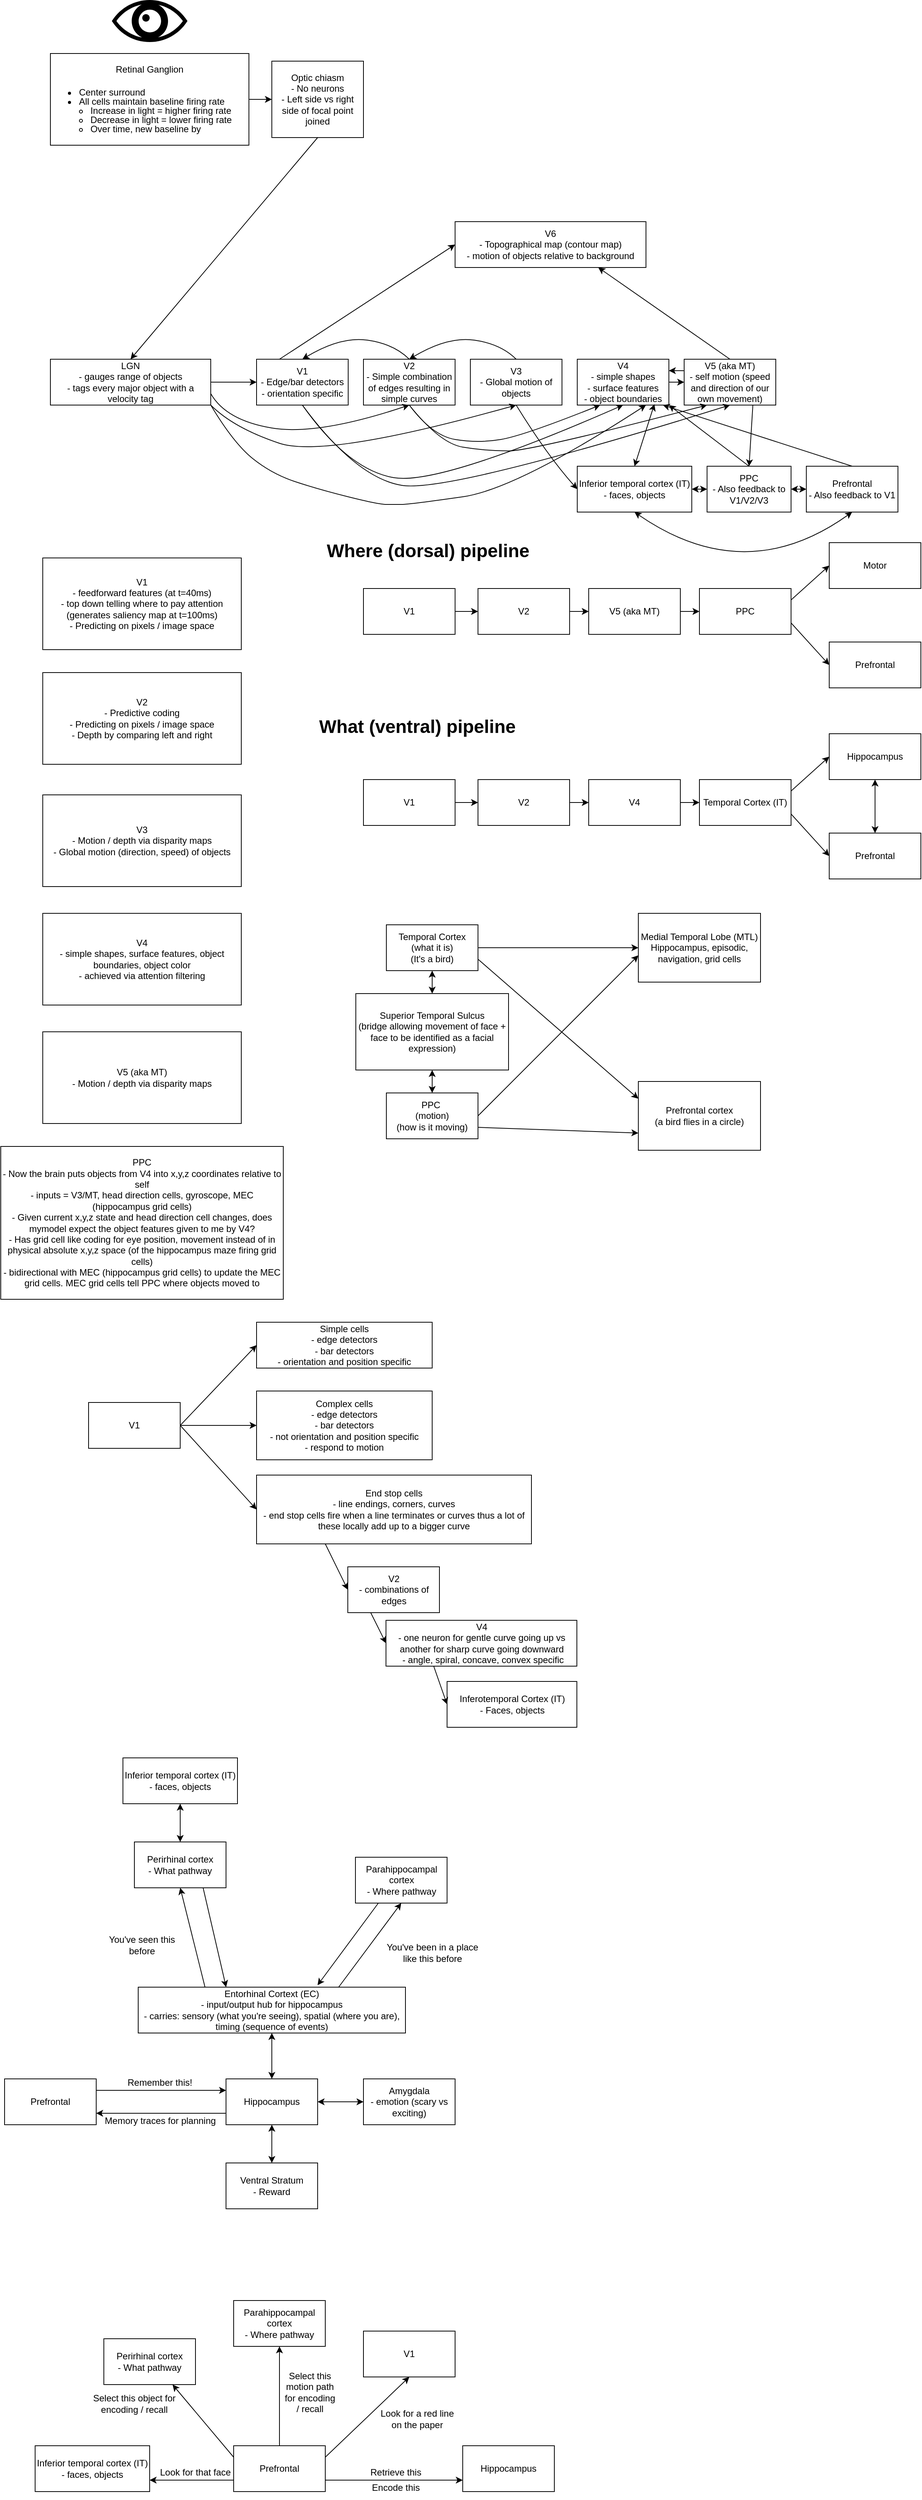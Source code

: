 <mxfile version="26.2.14">
  <diagram name="Page-1" id="L4ATmHOxBW7hnk37qFYO">
    <mxGraphModel dx="1247" dy="1264" grid="1" gridSize="10" guides="1" tooltips="1" connect="1" arrows="1" fold="1" page="0" pageScale="1" pageWidth="850" pageHeight="1100" math="0" shadow="0">
      <root>
        <mxCell id="0" />
        <mxCell id="1" parent="0" />
        <mxCell id="7BeZ9nyPgXJLnocpsz5R-1" value="" style="shape=mxgraph.signs.healthcare.eye;html=1;pointerEvents=1;fillColor=#000000;strokeColor=none;verticalLabelPosition=bottom;verticalAlign=top;align=center;" parent="1" vertex="1">
          <mxGeometry x="-249.5" y="-250" width="99" height="55" as="geometry" />
        </mxCell>
        <mxCell id="7BeZ9nyPgXJLnocpsz5R-4" value="Retinal Ganglion&lt;div&gt;&lt;br&gt;&lt;/div&gt;&lt;div&gt;&lt;ul style=&quot;text-align: left; padding-left: 15px; margin-top: 2px; margin-bottom: 2px;&quot;&gt;&lt;li style=&quot;line-height: 12px;&quot;&gt;Center surround&lt;/li&gt;&lt;li style=&quot;line-height: 12px;&quot;&gt;All cells maintain baseline firing rate&lt;/li&gt;&lt;ul style=&quot;padding-left: 15px;&quot;&gt;&lt;li style=&quot;line-height: 12px;&quot;&gt;Increase in light = higher firing rate&lt;/li&gt;&lt;li style=&quot;line-height: 12px;&quot;&gt;Decrease in light = lower firing rate&lt;/li&gt;&lt;li style=&quot;line-height: 12px;&quot;&gt;Over time, new baseline by&amp;nbsp;&amp;nbsp;&lt;/li&gt;&lt;/ul&gt;&lt;/ul&gt;&lt;/div&gt;" style="rounded=0;whiteSpace=wrap;html=1;" parent="1" vertex="1">
          <mxGeometry x="-330" y="-180" width="260" height="120" as="geometry" />
        </mxCell>
        <mxCell id="7BeZ9nyPgXJLnocpsz5R-5" value="V1" style="rounded=0;whiteSpace=wrap;html=1;" parent="1" vertex="1">
          <mxGeometry x="80" y="520" width="120" height="60" as="geometry" />
        </mxCell>
        <mxCell id="7BeZ9nyPgXJLnocpsz5R-6" value="V2" style="rounded=0;whiteSpace=wrap;html=1;" parent="1" vertex="1">
          <mxGeometry x="230" y="520" width="120" height="60" as="geometry" />
        </mxCell>
        <mxCell id="7BeZ9nyPgXJLnocpsz5R-7" value="" style="endArrow=classic;html=1;rounded=0;exitX=1;exitY=0.5;exitDx=0;exitDy=0;entryX=0;entryY=0.5;entryDx=0;entryDy=0;" parent="1" source="7BeZ9nyPgXJLnocpsz5R-5" target="7BeZ9nyPgXJLnocpsz5R-6" edge="1">
          <mxGeometry width="50" height="50" relative="1" as="geometry">
            <mxPoint x="400" y="500" as="sourcePoint" />
            <mxPoint x="450" y="450" as="targetPoint" />
          </mxGeometry>
        </mxCell>
        <mxCell id="7BeZ9nyPgXJLnocpsz5R-8" value="" style="endArrow=classic;html=1;rounded=0;exitX=1;exitY=0.5;exitDx=0;exitDy=0;entryX=0;entryY=0.5;entryDx=0;entryDy=0;" parent="1" source="7BeZ9nyPgXJLnocpsz5R-6" target="7BeZ9nyPgXJLnocpsz5R-9" edge="1">
          <mxGeometry width="50" height="50" relative="1" as="geometry">
            <mxPoint x="210" y="560" as="sourcePoint" />
            <mxPoint x="240" y="560" as="targetPoint" />
          </mxGeometry>
        </mxCell>
        <mxCell id="7BeZ9nyPgXJLnocpsz5R-9" value="V5 (aka MT)" style="rounded=0;whiteSpace=wrap;html=1;" parent="1" vertex="1">
          <mxGeometry x="375" y="520" width="120" height="60" as="geometry" />
        </mxCell>
        <mxCell id="7BeZ9nyPgXJLnocpsz5R-10" value="PPC" style="rounded=0;whiteSpace=wrap;html=1;" parent="1" vertex="1">
          <mxGeometry x="520" y="520" width="120" height="60" as="geometry" />
        </mxCell>
        <mxCell id="7BeZ9nyPgXJLnocpsz5R-11" value="" style="endArrow=classic;html=1;rounded=0;exitX=1;exitY=0.5;exitDx=0;exitDy=0;entryX=0;entryY=0.5;entryDx=0;entryDy=0;" parent="1" source="7BeZ9nyPgXJLnocpsz5R-9" target="7BeZ9nyPgXJLnocpsz5R-10" edge="1">
          <mxGeometry width="50" height="50" relative="1" as="geometry">
            <mxPoint x="360" y="560" as="sourcePoint" />
            <mxPoint x="385" y="560" as="targetPoint" />
          </mxGeometry>
        </mxCell>
        <mxCell id="7BeZ9nyPgXJLnocpsz5R-12" value="Motor" style="rounded=0;whiteSpace=wrap;html=1;" parent="1" vertex="1">
          <mxGeometry x="690" y="460" width="120" height="60" as="geometry" />
        </mxCell>
        <mxCell id="7BeZ9nyPgXJLnocpsz5R-13" value="Prefrontal" style="rounded=0;whiteSpace=wrap;html=1;" parent="1" vertex="1">
          <mxGeometry x="690" y="590" width="120" height="60" as="geometry" />
        </mxCell>
        <mxCell id="7BeZ9nyPgXJLnocpsz5R-14" value="" style="endArrow=classic;html=1;rounded=0;exitX=1;exitY=0.25;exitDx=0;exitDy=0;entryX=0;entryY=0.5;entryDx=0;entryDy=0;" parent="1" source="7BeZ9nyPgXJLnocpsz5R-10" target="7BeZ9nyPgXJLnocpsz5R-12" edge="1">
          <mxGeometry width="50" height="50" relative="1" as="geometry">
            <mxPoint x="600" y="710" as="sourcePoint" />
            <mxPoint x="650" y="660" as="targetPoint" />
          </mxGeometry>
        </mxCell>
        <mxCell id="7BeZ9nyPgXJLnocpsz5R-15" value="" style="endArrow=classic;html=1;rounded=0;exitX=1;exitY=0.75;exitDx=0;exitDy=0;entryX=0;entryY=0.5;entryDx=0;entryDy=0;" parent="1" source="7BeZ9nyPgXJLnocpsz5R-10" target="7BeZ9nyPgXJLnocpsz5R-13" edge="1">
          <mxGeometry width="50" height="50" relative="1" as="geometry">
            <mxPoint x="600" y="710" as="sourcePoint" />
            <mxPoint x="650" y="660" as="targetPoint" />
          </mxGeometry>
        </mxCell>
        <mxCell id="7BeZ9nyPgXJLnocpsz5R-16" value="&lt;h1 style=&quot;margin-top: 0px;&quot;&gt;Where (dorsal) pipeline&lt;/h1&gt;" style="text;html=1;whiteSpace=wrap;overflow=hidden;rounded=0;" parent="1" vertex="1">
          <mxGeometry x="30" y="450" width="290" height="50" as="geometry" />
        </mxCell>
        <mxCell id="7BeZ9nyPgXJLnocpsz5R-17" value="&lt;h1 style=&quot;margin-top: 0px;&quot;&gt;What (ventral) pipeline&lt;/h1&gt;" style="text;html=1;whiteSpace=wrap;overflow=hidden;rounded=0;" parent="1" vertex="1">
          <mxGeometry x="20" y="680" width="290" height="50" as="geometry" />
        </mxCell>
        <mxCell id="7BeZ9nyPgXJLnocpsz5R-18" value="V1" style="rounded=0;whiteSpace=wrap;html=1;" parent="1" vertex="1">
          <mxGeometry x="80" y="770" width="120" height="60" as="geometry" />
        </mxCell>
        <mxCell id="7BeZ9nyPgXJLnocpsz5R-19" value="V2" style="rounded=0;whiteSpace=wrap;html=1;" parent="1" vertex="1">
          <mxGeometry x="230" y="770" width="120" height="60" as="geometry" />
        </mxCell>
        <mxCell id="7BeZ9nyPgXJLnocpsz5R-20" value="" style="endArrow=classic;html=1;rounded=0;exitX=1;exitY=0.5;exitDx=0;exitDy=0;entryX=0;entryY=0.5;entryDx=0;entryDy=0;" parent="1" source="7BeZ9nyPgXJLnocpsz5R-18" target="7BeZ9nyPgXJLnocpsz5R-19" edge="1">
          <mxGeometry width="50" height="50" relative="1" as="geometry">
            <mxPoint x="400" y="750" as="sourcePoint" />
            <mxPoint x="450" y="700" as="targetPoint" />
          </mxGeometry>
        </mxCell>
        <mxCell id="7BeZ9nyPgXJLnocpsz5R-31" value="V4" style="rounded=0;whiteSpace=wrap;html=1;" parent="1" vertex="1">
          <mxGeometry x="375" y="770" width="120" height="60" as="geometry" />
        </mxCell>
        <mxCell id="7BeZ9nyPgXJLnocpsz5R-32" value="Temporal Cortex (IT)" style="rounded=0;whiteSpace=wrap;html=1;" parent="1" vertex="1">
          <mxGeometry x="520" y="770" width="120" height="60" as="geometry" />
        </mxCell>
        <mxCell id="7BeZ9nyPgXJLnocpsz5R-33" value="" style="endArrow=classic;html=1;rounded=0;exitX=1;exitY=0.5;exitDx=0;exitDy=0;entryX=0;entryY=0.5;entryDx=0;entryDy=0;" parent="1" source="7BeZ9nyPgXJLnocpsz5R-31" target="7BeZ9nyPgXJLnocpsz5R-32" edge="1">
          <mxGeometry width="50" height="50" relative="1" as="geometry">
            <mxPoint x="360" y="810" as="sourcePoint" />
            <mxPoint x="385" y="810" as="targetPoint" />
          </mxGeometry>
        </mxCell>
        <mxCell id="7BeZ9nyPgXJLnocpsz5R-34" value="Hippocampus" style="rounded=0;whiteSpace=wrap;html=1;" parent="1" vertex="1">
          <mxGeometry x="690" y="710" width="120" height="60" as="geometry" />
        </mxCell>
        <mxCell id="7BeZ9nyPgXJLnocpsz5R-35" value="Prefrontal" style="rounded=0;whiteSpace=wrap;html=1;" parent="1" vertex="1">
          <mxGeometry x="690" y="840" width="120" height="60" as="geometry" />
        </mxCell>
        <mxCell id="7BeZ9nyPgXJLnocpsz5R-36" value="" style="endArrow=classic;html=1;rounded=0;exitX=1;exitY=0.25;exitDx=0;exitDy=0;entryX=0;entryY=0.5;entryDx=0;entryDy=0;" parent="1" source="7BeZ9nyPgXJLnocpsz5R-32" target="7BeZ9nyPgXJLnocpsz5R-34" edge="1">
          <mxGeometry width="50" height="50" relative="1" as="geometry">
            <mxPoint x="600" y="960" as="sourcePoint" />
            <mxPoint x="650" y="910" as="targetPoint" />
          </mxGeometry>
        </mxCell>
        <mxCell id="7BeZ9nyPgXJLnocpsz5R-37" value="" style="endArrow=classic;html=1;rounded=0;exitX=1;exitY=0.75;exitDx=0;exitDy=0;entryX=0;entryY=0.5;entryDx=0;entryDy=0;" parent="1" source="7BeZ9nyPgXJLnocpsz5R-32" target="7BeZ9nyPgXJLnocpsz5R-35" edge="1">
          <mxGeometry width="50" height="50" relative="1" as="geometry">
            <mxPoint x="600" y="960" as="sourcePoint" />
            <mxPoint x="650" y="910" as="targetPoint" />
          </mxGeometry>
        </mxCell>
        <mxCell id="7BeZ9nyPgXJLnocpsz5R-38" value="" style="endArrow=classic;html=1;rounded=0;exitX=1;exitY=0.5;exitDx=0;exitDy=0;entryX=0;entryY=0.5;entryDx=0;entryDy=0;" parent="1" source="7BeZ9nyPgXJLnocpsz5R-19" target="7BeZ9nyPgXJLnocpsz5R-31" edge="1">
          <mxGeometry width="50" height="50" relative="1" as="geometry">
            <mxPoint x="360" y="560" as="sourcePoint" />
            <mxPoint x="370" y="800" as="targetPoint" />
          </mxGeometry>
        </mxCell>
        <mxCell id="7BeZ9nyPgXJLnocpsz5R-39" value="Temporal Cortex&lt;div&gt;(what it is)&lt;br&gt;&lt;div&gt;(It&#39;s a bird)&lt;/div&gt;&lt;/div&gt;" style="rounded=0;whiteSpace=wrap;html=1;" parent="1" vertex="1">
          <mxGeometry x="110" y="960" width="120" height="60" as="geometry" />
        </mxCell>
        <mxCell id="7BeZ9nyPgXJLnocpsz5R-40" value="Superior Temporal Sulcus&lt;div&gt;(bridge allowing movement of face + face to be identified as a facial expression)&lt;/div&gt;" style="rounded=0;whiteSpace=wrap;html=1;" parent="1" vertex="1">
          <mxGeometry x="70" y="1050" width="200" height="100" as="geometry" />
        </mxCell>
        <mxCell id="7BeZ9nyPgXJLnocpsz5R-41" value="PPC&amp;nbsp;&lt;div&gt;(motion)&lt;/div&gt;&lt;div&gt;(how is it moving)&lt;/div&gt;" style="rounded=0;whiteSpace=wrap;html=1;" parent="1" vertex="1">
          <mxGeometry x="110" y="1180" width="120" height="60" as="geometry" />
        </mxCell>
        <mxCell id="7BeZ9nyPgXJLnocpsz5R-42" value="" style="endArrow=classic;startArrow=classic;html=1;rounded=0;exitX=0.5;exitY=0;exitDx=0;exitDy=0;entryX=0.5;entryY=1;entryDx=0;entryDy=0;" parent="1" source="7BeZ9nyPgXJLnocpsz5R-41" target="7BeZ9nyPgXJLnocpsz5R-40" edge="1">
          <mxGeometry width="50" height="50" relative="1" as="geometry">
            <mxPoint x="600" y="950" as="sourcePoint" />
            <mxPoint x="650" y="900" as="targetPoint" />
          </mxGeometry>
        </mxCell>
        <mxCell id="7BeZ9nyPgXJLnocpsz5R-43" value="" style="endArrow=classic;startArrow=classic;html=1;rounded=0;exitX=0.5;exitY=0;exitDx=0;exitDy=0;entryX=0.5;entryY=1;entryDx=0;entryDy=0;" parent="1" source="7BeZ9nyPgXJLnocpsz5R-40" target="7BeZ9nyPgXJLnocpsz5R-39" edge="1">
          <mxGeometry width="50" height="50" relative="1" as="geometry">
            <mxPoint x="600" y="950" as="sourcePoint" />
            <mxPoint x="650" y="900" as="targetPoint" />
          </mxGeometry>
        </mxCell>
        <mxCell id="7BeZ9nyPgXJLnocpsz5R-44" value="Medial Temporal Lobe (MTL)&lt;div&gt;Hippocampus, episodic, navigation, grid cells&lt;/div&gt;" style="rounded=0;whiteSpace=wrap;html=1;" parent="1" vertex="1">
          <mxGeometry x="440" y="945" width="160" height="90" as="geometry" />
        </mxCell>
        <mxCell id="7BeZ9nyPgXJLnocpsz5R-45" value="" style="endArrow=classic;html=1;rounded=0;exitX=1;exitY=0.5;exitDx=0;exitDy=0;entryX=0;entryY=0.5;entryDx=0;entryDy=0;" parent="1" source="7BeZ9nyPgXJLnocpsz5R-39" target="7BeZ9nyPgXJLnocpsz5R-44" edge="1">
          <mxGeometry width="50" height="50" relative="1" as="geometry">
            <mxPoint x="600" y="950" as="sourcePoint" />
            <mxPoint x="650" y="900" as="targetPoint" />
          </mxGeometry>
        </mxCell>
        <mxCell id="7BeZ9nyPgXJLnocpsz5R-47" value="Prefrontal cortex&lt;div&gt;(a bird flies in a circle)&lt;/div&gt;" style="rounded=0;whiteSpace=wrap;html=1;" parent="1" vertex="1">
          <mxGeometry x="440" y="1165" width="160" height="90" as="geometry" />
        </mxCell>
        <mxCell id="7BeZ9nyPgXJLnocpsz5R-48" value="" style="endArrow=classic;html=1;rounded=0;exitX=1;exitY=0.75;exitDx=0;exitDy=0;entryX=0;entryY=0.25;entryDx=0;entryDy=0;" parent="1" source="7BeZ9nyPgXJLnocpsz5R-39" target="7BeZ9nyPgXJLnocpsz5R-47" edge="1">
          <mxGeometry width="50" height="50" relative="1" as="geometry">
            <mxPoint x="600" y="950" as="sourcePoint" />
            <mxPoint x="650" y="900" as="targetPoint" />
          </mxGeometry>
        </mxCell>
        <mxCell id="7BeZ9nyPgXJLnocpsz5R-49" value="" style="endArrow=classic;html=1;rounded=0;exitX=1;exitY=0.75;exitDx=0;exitDy=0;entryX=0;entryY=0.75;entryDx=0;entryDy=0;" parent="1" source="7BeZ9nyPgXJLnocpsz5R-41" target="7BeZ9nyPgXJLnocpsz5R-47" edge="1">
          <mxGeometry width="50" height="50" relative="1" as="geometry">
            <mxPoint x="600" y="950" as="sourcePoint" />
            <mxPoint x="650" y="900" as="targetPoint" />
          </mxGeometry>
        </mxCell>
        <mxCell id="7BeZ9nyPgXJLnocpsz5R-50" value="" style="endArrow=classic;html=1;rounded=0;exitX=1;exitY=0.5;exitDx=0;exitDy=0;entryX=0;entryY=0.611;entryDx=0;entryDy=0;entryPerimeter=0;" parent="1" source="7BeZ9nyPgXJLnocpsz5R-41" target="7BeZ9nyPgXJLnocpsz5R-44" edge="1">
          <mxGeometry width="50" height="50" relative="1" as="geometry">
            <mxPoint x="600" y="950" as="sourcePoint" />
            <mxPoint x="650" y="900" as="targetPoint" />
          </mxGeometry>
        </mxCell>
        <mxCell id="7BeZ9nyPgXJLnocpsz5R-51" value="V1&lt;div&gt;- feedforward features (at t=40ms)&lt;/div&gt;&lt;div&gt;- top down telling where to pay attention (generates saliency map at t=100ms)&lt;/div&gt;&lt;div&gt;- Predicting on pixels / image space&lt;/div&gt;" style="rounded=0;whiteSpace=wrap;html=1;" parent="1" vertex="1">
          <mxGeometry x="-340" y="480" width="260" height="120" as="geometry" />
        </mxCell>
        <mxCell id="7BeZ9nyPgXJLnocpsz5R-52" value="V2&lt;div&gt;- Predictive coding&lt;/div&gt;&lt;div&gt;- Predicting on pixels / image space&lt;/div&gt;&lt;div&gt;- Depth by comparing left and right&lt;/div&gt;" style="rounded=0;whiteSpace=wrap;html=1;" parent="1" vertex="1">
          <mxGeometry x="-340" y="630" width="260" height="120" as="geometry" />
        </mxCell>
        <mxCell id="7BeZ9nyPgXJLnocpsz5R-53" value="V3&lt;div&gt;- Motion / depth via disparity maps&lt;/div&gt;&lt;div&gt;- Global motion (direction, speed) of objects&lt;/div&gt;" style="rounded=0;whiteSpace=wrap;html=1;" parent="1" vertex="1">
          <mxGeometry x="-340" y="790" width="260" height="120" as="geometry" />
        </mxCell>
        <mxCell id="7BeZ9nyPgXJLnocpsz5R-54" value="V5 (aka MT)&lt;br&gt;&lt;div&gt;- Motion / depth via disparity maps&lt;/div&gt;" style="rounded=0;whiteSpace=wrap;html=1;" parent="1" vertex="1">
          <mxGeometry x="-340" y="1100" width="260" height="120" as="geometry" />
        </mxCell>
        <mxCell id="7BeZ9nyPgXJLnocpsz5R-55" value="V4&lt;div&gt;- simple shapes, surface features, object boundaries, object color&lt;/div&gt;&lt;div&gt;- achieved via attention filtering&lt;/div&gt;" style="rounded=0;whiteSpace=wrap;html=1;" parent="1" vertex="1">
          <mxGeometry x="-340" y="945" width="260" height="120" as="geometry" />
        </mxCell>
        <mxCell id="7BeZ9nyPgXJLnocpsz5R-56" value="PPC&lt;div&gt;- Now the brain puts objects from V4 into x,y,z coordinates relative to self&lt;/div&gt;&lt;div&gt;- inputs = V3/MT, head direction cells, gyroscope, MEC (hippocampus grid cells)&lt;/div&gt;&lt;div&gt;- Given current x,y,z state and head direction cell changes, does mymodel expect the object features given to me by V4?&lt;/div&gt;&lt;div&gt;- Has grid cell like coding for eye position, movement instead of in physical absolute x,y,z space (of the hippocampus maze firing grid cells)&lt;/div&gt;&lt;div&gt;- bidirectional with MEC (hippocampus grid cells) to update the MEC grid cells. MEC grid cells tell PPC where objects moved to&lt;/div&gt;" style="rounded=0;whiteSpace=wrap;html=1;" parent="1" vertex="1">
          <mxGeometry x="-395" y="1250" width="370" height="200" as="geometry" />
        </mxCell>
        <mxCell id="R5JsLaLzXKioPXl-SvFv-1" value="V1" style="rounded=0;whiteSpace=wrap;html=1;" vertex="1" parent="1">
          <mxGeometry x="-280" y="1585" width="120" height="60" as="geometry" />
        </mxCell>
        <mxCell id="R5JsLaLzXKioPXl-SvFv-2" value="Simple cells&lt;div&gt;- edge detectors&lt;/div&gt;&lt;div&gt;- bar detectors&lt;/div&gt;&lt;div&gt;- orientation and position specific&lt;/div&gt;" style="rounded=0;whiteSpace=wrap;html=1;" vertex="1" parent="1">
          <mxGeometry x="-60" y="1480" width="230" height="60" as="geometry" />
        </mxCell>
        <mxCell id="R5JsLaLzXKioPXl-SvFv-3" value="Complex cells&lt;div&gt;- edge detectors&lt;/div&gt;&lt;div&gt;- bar detectors&lt;/div&gt;&lt;div&gt;- not orientation and position specific&lt;/div&gt;&lt;div&gt;- respond to motion&lt;/div&gt;" style="rounded=0;whiteSpace=wrap;html=1;" vertex="1" parent="1">
          <mxGeometry x="-60" y="1570" width="230" height="90" as="geometry" />
        </mxCell>
        <mxCell id="R5JsLaLzXKioPXl-SvFv-4" value="End stop cells&lt;div&gt;- line endings, corners, curves&lt;/div&gt;&lt;div&gt;- end stop cells fire when a line terminates or curves thus a lot of these locally add up to a bigger curve&lt;/div&gt;" style="rounded=0;whiteSpace=wrap;html=1;" vertex="1" parent="1">
          <mxGeometry x="-60" y="1680" width="360" height="90" as="geometry" />
        </mxCell>
        <mxCell id="R5JsLaLzXKioPXl-SvFv-5" value="" style="endArrow=classic;html=1;rounded=0;exitX=1;exitY=0.5;exitDx=0;exitDy=0;entryX=0;entryY=0.5;entryDx=0;entryDy=0;" edge="1" parent="1" source="R5JsLaLzXKioPXl-SvFv-1" target="R5JsLaLzXKioPXl-SvFv-2">
          <mxGeometry width="50" height="50" relative="1" as="geometry">
            <mxPoint x="-10" y="1620" as="sourcePoint" />
            <mxPoint x="40" y="1570" as="targetPoint" />
          </mxGeometry>
        </mxCell>
        <mxCell id="R5JsLaLzXKioPXl-SvFv-6" value="" style="endArrow=classic;html=1;rounded=0;exitX=1;exitY=0.5;exitDx=0;exitDy=0;entryX=0;entryY=0.5;entryDx=0;entryDy=0;" edge="1" parent="1" source="R5JsLaLzXKioPXl-SvFv-1" target="R5JsLaLzXKioPXl-SvFv-3">
          <mxGeometry width="50" height="50" relative="1" as="geometry">
            <mxPoint x="-10" y="1620" as="sourcePoint" />
            <mxPoint x="40" y="1570" as="targetPoint" />
          </mxGeometry>
        </mxCell>
        <mxCell id="R5JsLaLzXKioPXl-SvFv-7" value="" style="endArrow=classic;html=1;rounded=0;exitX=1;exitY=0.5;exitDx=0;exitDy=0;entryX=0;entryY=0.5;entryDx=0;entryDy=0;" edge="1" parent="1" source="R5JsLaLzXKioPXl-SvFv-1" target="R5JsLaLzXKioPXl-SvFv-4">
          <mxGeometry width="50" height="50" relative="1" as="geometry">
            <mxPoint x="-10" y="1620" as="sourcePoint" />
            <mxPoint x="40" y="1570" as="targetPoint" />
          </mxGeometry>
        </mxCell>
        <mxCell id="R5JsLaLzXKioPXl-SvFv-8" value="V4&lt;div&gt;- one neuron for gentle curve going up vs another for sharp curve going downward&lt;/div&gt;&lt;div&gt;&amp;nbsp;- angle, spiral, concave, convex specific&lt;/div&gt;" style="rounded=0;whiteSpace=wrap;html=1;" vertex="1" parent="1">
          <mxGeometry x="109.5" y="1870" width="250" height="60" as="geometry" />
        </mxCell>
        <mxCell id="R5JsLaLzXKioPXl-SvFv-9" value="" style="endArrow=classic;html=1;rounded=0;exitX=0.25;exitY=1;exitDx=0;exitDy=0;entryX=0;entryY=0.5;entryDx=0;entryDy=0;" edge="1" parent="1" source="R5JsLaLzXKioPXl-SvFv-4" target="R5JsLaLzXKioPXl-SvFv-10">
          <mxGeometry width="50" height="50" relative="1" as="geometry">
            <mxPoint x="330" y="1790" as="sourcePoint" />
            <mxPoint x="380" y="1740" as="targetPoint" />
          </mxGeometry>
        </mxCell>
        <mxCell id="R5JsLaLzXKioPXl-SvFv-10" value="V2&lt;div&gt;- combinations of edges&lt;/div&gt;" style="rounded=0;whiteSpace=wrap;html=1;" vertex="1" parent="1">
          <mxGeometry x="59.5" y="1800" width="120" height="60" as="geometry" />
        </mxCell>
        <mxCell id="R5JsLaLzXKioPXl-SvFv-12" value="" style="endArrow=classic;html=1;rounded=0;exitX=0.25;exitY=1;exitDx=0;exitDy=0;entryX=0;entryY=0.5;entryDx=0;entryDy=0;" edge="1" parent="1" source="R5JsLaLzXKioPXl-SvFv-10" target="R5JsLaLzXKioPXl-SvFv-8">
          <mxGeometry width="50" height="50" relative="1" as="geometry">
            <mxPoint x="189.5" y="1700" as="sourcePoint" />
            <mxPoint x="239.5" y="1650" as="targetPoint" />
          </mxGeometry>
        </mxCell>
        <mxCell id="R5JsLaLzXKioPXl-SvFv-13" value="Inferotemporal Cortex (IT)&lt;div&gt;- Faces, objects&lt;/div&gt;" style="rounded=0;whiteSpace=wrap;html=1;" vertex="1" parent="1">
          <mxGeometry x="189.5" y="1950" width="170" height="60" as="geometry" />
        </mxCell>
        <mxCell id="R5JsLaLzXKioPXl-SvFv-14" value="" style="endArrow=classic;html=1;rounded=0;exitX=0.25;exitY=1;exitDx=0;exitDy=0;entryX=0;entryY=0.5;entryDx=0;entryDy=0;" edge="1" parent="1" source="R5JsLaLzXKioPXl-SvFv-8" target="R5JsLaLzXKioPXl-SvFv-13">
          <mxGeometry width="50" height="50" relative="1" as="geometry">
            <mxPoint x="269.5" y="1810" as="sourcePoint" />
            <mxPoint x="319.5" y="1760" as="targetPoint" />
          </mxGeometry>
        </mxCell>
        <mxCell id="R5JsLaLzXKioPXl-SvFv-15" value="LGN&lt;div&gt;- gauges range of objects&lt;/div&gt;&lt;div&gt;- tags every major object with a velocity tag&lt;/div&gt;" style="rounded=0;whiteSpace=wrap;html=1;" vertex="1" parent="1">
          <mxGeometry x="-330" y="220" width="210" height="60" as="geometry" />
        </mxCell>
        <mxCell id="R5JsLaLzXKioPXl-SvFv-16" value="V1&lt;div&gt;- Edge/bar detectors&lt;/div&gt;&lt;div&gt;- orientation specific&lt;/div&gt;" style="rounded=0;whiteSpace=wrap;html=1;" vertex="1" parent="1">
          <mxGeometry x="-60" y="220" width="120" height="60" as="geometry" />
        </mxCell>
        <mxCell id="R5JsLaLzXKioPXl-SvFv-17" value="" style="endArrow=classic;html=1;rounded=0;exitX=1;exitY=0.5;exitDx=0;exitDy=0;entryX=0;entryY=0.5;entryDx=0;entryDy=0;" edge="1" parent="1" source="R5JsLaLzXKioPXl-SvFv-15" target="R5JsLaLzXKioPXl-SvFv-16">
          <mxGeometry width="50" height="50" relative="1" as="geometry">
            <mxPoint x="-130" y="360" as="sourcePoint" />
            <mxPoint x="-80" y="310" as="targetPoint" />
          </mxGeometry>
        </mxCell>
        <mxCell id="R5JsLaLzXKioPXl-SvFv-18" value="V3&lt;div&gt;- Global motion of objects&lt;/div&gt;" style="rounded=0;whiteSpace=wrap;html=1;" vertex="1" parent="1">
          <mxGeometry x="220" y="220" width="120" height="60" as="geometry" />
        </mxCell>
        <mxCell id="R5JsLaLzXKioPXl-SvFv-19" value="V2&lt;div&gt;- Simple combination of edges resulting in simple curves&lt;/div&gt;" style="rounded=0;whiteSpace=wrap;html=1;" vertex="1" parent="1">
          <mxGeometry x="80" y="220" width="120" height="60" as="geometry" />
        </mxCell>
        <mxCell id="R5JsLaLzXKioPXl-SvFv-20" value="" style="curved=1;endArrow=classic;html=1;rounded=0;exitX=1;exitY=0.75;exitDx=0;exitDy=0;entryX=0.5;entryY=1;entryDx=0;entryDy=0;" edge="1" parent="1" source="R5JsLaLzXKioPXl-SvFv-15" target="R5JsLaLzXKioPXl-SvFv-19">
          <mxGeometry width="50" height="50" relative="1" as="geometry">
            <mxPoint x="-130" y="360" as="sourcePoint" />
            <mxPoint x="140" y="320" as="targetPoint" />
            <Array as="points">
              <mxPoint x="-100" y="300" />
              <mxPoint x="20" y="320" />
            </Array>
          </mxGeometry>
        </mxCell>
        <mxCell id="R5JsLaLzXKioPXl-SvFv-21" value="" style="curved=1;endArrow=classic;html=1;rounded=0;exitX=1;exitY=1;exitDx=0;exitDy=0;entryX=0.5;entryY=1;entryDx=0;entryDy=0;" edge="1" parent="1" source="R5JsLaLzXKioPXl-SvFv-15" target="R5JsLaLzXKioPXl-SvFv-18">
          <mxGeometry width="50" height="50" relative="1" as="geometry">
            <mxPoint x="-110" y="275" as="sourcePoint" />
            <mxPoint x="150" y="290" as="targetPoint" />
            <Array as="points">
              <mxPoint x="-90" y="310" />
              <mxPoint x="30" y="350" />
            </Array>
          </mxGeometry>
        </mxCell>
        <mxCell id="R5JsLaLzXKioPXl-SvFv-22" value="Optic chiasm&lt;div&gt;- No neurons&lt;/div&gt;&lt;div&gt;- Left side vs right side of focal point joined&lt;/div&gt;" style="rounded=0;whiteSpace=wrap;html=1;" vertex="1" parent="1">
          <mxGeometry x="-40" y="-170" width="120" height="100" as="geometry" />
        </mxCell>
        <mxCell id="R5JsLaLzXKioPXl-SvFv-23" value="" style="endArrow=classic;html=1;rounded=0;exitX=1;exitY=0.5;exitDx=0;exitDy=0;entryX=0;entryY=0.5;entryDx=0;entryDy=0;" edge="1" parent="1" source="7BeZ9nyPgXJLnocpsz5R-4" target="R5JsLaLzXKioPXl-SvFv-22">
          <mxGeometry width="50" height="50" relative="1" as="geometry">
            <mxPoint x="40" y="-120" as="sourcePoint" />
            <mxPoint x="90" y="-170" as="targetPoint" />
          </mxGeometry>
        </mxCell>
        <mxCell id="R5JsLaLzXKioPXl-SvFv-24" value="" style="endArrow=classic;html=1;rounded=0;exitX=0.5;exitY=1;exitDx=0;exitDy=0;entryX=0.5;entryY=0;entryDx=0;entryDy=0;" edge="1" parent="1" source="R5JsLaLzXKioPXl-SvFv-22" target="R5JsLaLzXKioPXl-SvFv-15">
          <mxGeometry width="50" height="50" relative="1" as="geometry">
            <mxPoint x="40" y="230" as="sourcePoint" />
            <mxPoint x="90" y="180" as="targetPoint" />
          </mxGeometry>
        </mxCell>
        <mxCell id="R5JsLaLzXKioPXl-SvFv-25" value="" style="curved=1;endArrow=classic;html=1;rounded=0;exitX=0.5;exitY=0;exitDx=0;exitDy=0;entryX=0.5;entryY=0;entryDx=0;entryDy=0;" edge="1" parent="1" source="R5JsLaLzXKioPXl-SvFv-19" target="R5JsLaLzXKioPXl-SvFv-16">
          <mxGeometry width="50" height="50" relative="1" as="geometry">
            <mxPoint y="130" as="sourcePoint" />
            <mxPoint x="260" y="145" as="targetPoint" />
            <Array as="points">
              <mxPoint x="120" y="200" />
              <mxPoint x="50" y="190" />
            </Array>
          </mxGeometry>
        </mxCell>
        <mxCell id="R5JsLaLzXKioPXl-SvFv-26" value="" style="curved=1;endArrow=classic;html=1;rounded=0;exitX=0.5;exitY=0;exitDx=0;exitDy=0;entryX=0.5;entryY=0;entryDx=0;entryDy=0;" edge="1" parent="1" source="R5JsLaLzXKioPXl-SvFv-18" target="R5JsLaLzXKioPXl-SvFv-19">
          <mxGeometry width="50" height="50" relative="1" as="geometry">
            <mxPoint x="280" y="220" as="sourcePoint" />
            <mxPoint x="140" y="220" as="targetPoint" />
            <Array as="points">
              <mxPoint x="260" y="200" />
              <mxPoint x="190" y="190" />
            </Array>
          </mxGeometry>
        </mxCell>
        <mxCell id="R5JsLaLzXKioPXl-SvFv-27" value="V4&lt;div&gt;- simple shapes&lt;/div&gt;&lt;div&gt;- surface features&lt;/div&gt;&lt;div&gt;- object boundaries&lt;/div&gt;" style="rounded=0;whiteSpace=wrap;html=1;" vertex="1" parent="1">
          <mxGeometry x="360" y="220" width="120" height="60" as="geometry" />
        </mxCell>
        <mxCell id="R5JsLaLzXKioPXl-SvFv-28" value="V5 (aka MT)&lt;div&gt;- self motion (speed and direction of our own movement)&lt;/div&gt;" style="rounded=0;whiteSpace=wrap;html=1;" vertex="1" parent="1">
          <mxGeometry x="500" y="220" width="120" height="60" as="geometry" />
        </mxCell>
        <mxCell id="R5JsLaLzXKioPXl-SvFv-29" value="" style="curved=1;endArrow=classic;html=1;rounded=0;entryX=0;entryY=0.5;entryDx=0;entryDy=0;" edge="1" parent="1" target="R5JsLaLzXKioPXl-SvFv-30">
          <mxGeometry width="50" height="50" relative="1" as="geometry">
            <mxPoint x="280" y="280" as="sourcePoint" />
            <mxPoint x="560" y="325" as="targetPoint" />
            <Array as="points">
              <mxPoint x="320" y="345" />
            </Array>
          </mxGeometry>
        </mxCell>
        <mxCell id="R5JsLaLzXKioPXl-SvFv-30" value="Inferior temporal cortex (IT)&lt;div&gt;- faces, objects&lt;/div&gt;" style="rounded=0;whiteSpace=wrap;html=1;" vertex="1" parent="1">
          <mxGeometry x="360" y="360" width="150" height="60" as="geometry" />
        </mxCell>
        <mxCell id="R5JsLaLzXKioPXl-SvFv-31" value="" style="curved=1;endArrow=classic;html=1;rounded=0;exitX=0.5;exitY=1;exitDx=0;exitDy=0;entryX=0.5;entryY=1;entryDx=0;entryDy=0;" edge="1" parent="1" source="R5JsLaLzXKioPXl-SvFv-16" target="R5JsLaLzXKioPXl-SvFv-27">
          <mxGeometry width="50" height="50" relative="1" as="geometry">
            <mxPoint x="40" y="330" as="sourcePoint" />
            <mxPoint x="300" y="345" as="targetPoint" />
            <Array as="points">
              <mxPoint x="60" y="365" />
              <mxPoint x="180" y="385" />
            </Array>
          </mxGeometry>
        </mxCell>
        <mxCell id="R5JsLaLzXKioPXl-SvFv-32" value="" style="curved=1;endArrow=classic;html=1;rounded=0;exitX=0.5;exitY=1;exitDx=0;exitDy=0;entryX=0.25;entryY=1;entryDx=0;entryDy=0;" edge="1" parent="1" source="R5JsLaLzXKioPXl-SvFv-19" target="R5JsLaLzXKioPXl-SvFv-27">
          <mxGeometry width="50" height="50" relative="1" as="geometry">
            <mxPoint x="110" y="300" as="sourcePoint" />
            <mxPoint x="530" y="300" as="targetPoint" />
            <Array as="points">
              <mxPoint x="170" y="320" />
              <mxPoint x="230" y="330" />
              <mxPoint x="290" y="320" />
            </Array>
          </mxGeometry>
        </mxCell>
        <mxCell id="R5JsLaLzXKioPXl-SvFv-33" value="" style="curved=1;endArrow=classic;html=1;rounded=0;exitX=1;exitY=1;exitDx=0;exitDy=0;entryX=0.75;entryY=1;entryDx=0;entryDy=0;" edge="1" parent="1" source="R5JsLaLzXKioPXl-SvFv-15" target="R5JsLaLzXKioPXl-SvFv-27">
          <mxGeometry width="50" height="50" relative="1" as="geometry">
            <mxPoint x="280" y="265" as="sourcePoint" />
            <mxPoint x="810" y="270" as="targetPoint" />
            <Array as="points">
              <mxPoint x="-90" y="330" />
              <mxPoint x="-40" y="370" />
              <mxPoint x="20" y="390" />
              <mxPoint x="100" y="410" />
              <mxPoint x="120" y="410" />
              <mxPoint x="140" y="410" />
              <mxPoint x="280" y="390" />
            </Array>
          </mxGeometry>
        </mxCell>
        <mxCell id="R5JsLaLzXKioPXl-SvFv-34" value="V6&lt;div&gt;- Topographical map (contour map)&lt;/div&gt;&lt;div&gt;- motion of objects relative to background&lt;/div&gt;" style="rounded=0;whiteSpace=wrap;html=1;" vertex="1" parent="1">
          <mxGeometry x="200" y="40" width="250" height="60" as="geometry" />
        </mxCell>
        <mxCell id="R5JsLaLzXKioPXl-SvFv-35" value="" style="endArrow=classic;html=1;rounded=0;exitX=0.5;exitY=0;exitDx=0;exitDy=0;entryX=0.75;entryY=1;entryDx=0;entryDy=0;" edge="1" parent="1" source="R5JsLaLzXKioPXl-SvFv-28" target="R5JsLaLzXKioPXl-SvFv-34">
          <mxGeometry width="50" height="50" relative="1" as="geometry">
            <mxPoint x="220" y="290" as="sourcePoint" />
            <mxPoint x="270" y="240" as="targetPoint" />
          </mxGeometry>
        </mxCell>
        <mxCell id="R5JsLaLzXKioPXl-SvFv-36" value="" style="endArrow=classic;html=1;rounded=0;exitX=0.25;exitY=0;exitDx=0;exitDy=0;entryX=0;entryY=0.5;entryDx=0;entryDy=0;" edge="1" parent="1" source="R5JsLaLzXKioPXl-SvFv-16" target="R5JsLaLzXKioPXl-SvFv-34">
          <mxGeometry width="50" height="50" relative="1" as="geometry">
            <mxPoint x="220" y="290" as="sourcePoint" />
            <mxPoint x="270" y="240" as="targetPoint" />
          </mxGeometry>
        </mxCell>
        <mxCell id="R5JsLaLzXKioPXl-SvFv-37" value="" style="curved=1;endArrow=classic;html=1;rounded=0;exitX=0.5;exitY=1;exitDx=0;exitDy=0;entryX=0.25;entryY=1;entryDx=0;entryDy=0;" edge="1" parent="1" source="R5JsLaLzXKioPXl-SvFv-19" target="R5JsLaLzXKioPXl-SvFv-28">
          <mxGeometry width="50" height="50" relative="1" as="geometry">
            <mxPoint x="150" y="290" as="sourcePoint" />
            <mxPoint x="400" y="290" as="targetPoint" />
            <Array as="points">
              <mxPoint x="180" y="330" />
              <mxPoint x="240" y="340" />
              <mxPoint x="300" y="340" />
            </Array>
          </mxGeometry>
        </mxCell>
        <mxCell id="R5JsLaLzXKioPXl-SvFv-38" value="" style="endArrow=classic;html=1;rounded=0;exitX=1;exitY=0.5;exitDx=0;exitDy=0;" edge="1" parent="1" source="R5JsLaLzXKioPXl-SvFv-27" target="R5JsLaLzXKioPXl-SvFv-28">
          <mxGeometry width="50" height="50" relative="1" as="geometry">
            <mxPoint x="400" y="460" as="sourcePoint" />
            <mxPoint x="450" y="410" as="targetPoint" />
          </mxGeometry>
        </mxCell>
        <mxCell id="R5JsLaLzXKioPXl-SvFv-39" value="" style="endArrow=classic;html=1;rounded=0;exitX=0;exitY=0.25;exitDx=0;exitDy=0;entryX=1;entryY=0.25;entryDx=0;entryDy=0;" edge="1" parent="1" source="R5JsLaLzXKioPXl-SvFv-28" target="R5JsLaLzXKioPXl-SvFv-27">
          <mxGeometry width="50" height="50" relative="1" as="geometry">
            <mxPoint x="400" y="460" as="sourcePoint" />
            <mxPoint x="450" y="410" as="targetPoint" />
          </mxGeometry>
        </mxCell>
        <mxCell id="R5JsLaLzXKioPXl-SvFv-40" value="" style="curved=1;endArrow=classic;html=1;rounded=0;exitX=0.5;exitY=1;exitDx=0;exitDy=0;entryX=0.5;entryY=1;entryDx=0;entryDy=0;" edge="1" parent="1" source="R5JsLaLzXKioPXl-SvFv-16" target="R5JsLaLzXKioPXl-SvFv-28">
          <mxGeometry width="50" height="50" relative="1" as="geometry">
            <mxPoint x="10" y="290" as="sourcePoint" />
            <mxPoint x="430" y="290" as="targetPoint" />
            <Array as="points">
              <mxPoint x="70" y="375" />
              <mxPoint x="190" y="395" />
            </Array>
          </mxGeometry>
        </mxCell>
        <mxCell id="R5JsLaLzXKioPXl-SvFv-43" value="" style="endArrow=classic;startArrow=classic;html=1;rounded=0;entryX=0.842;entryY=0.979;entryDx=0;entryDy=0;exitX=0.5;exitY=0;exitDx=0;exitDy=0;entryPerimeter=0;" edge="1" parent="1" source="R5JsLaLzXKioPXl-SvFv-30" target="R5JsLaLzXKioPXl-SvFv-27">
          <mxGeometry width="50" height="50" relative="1" as="geometry">
            <mxPoint x="180" y="670" as="sourcePoint" />
            <mxPoint x="230" y="620" as="targetPoint" />
          </mxGeometry>
        </mxCell>
        <mxCell id="R5JsLaLzXKioPXl-SvFv-44" value="PPC&lt;div&gt;- Also feedback to V1/V2/V3&lt;/div&gt;" style="rounded=0;whiteSpace=wrap;html=1;" vertex="1" parent="1">
          <mxGeometry x="530" y="360" width="110" height="60" as="geometry" />
        </mxCell>
        <mxCell id="R5JsLaLzXKioPXl-SvFv-45" value="Prefrontal&lt;div&gt;- Also feedback to V1&lt;/div&gt;" style="rounded=0;whiteSpace=wrap;html=1;" vertex="1" parent="1">
          <mxGeometry x="660" y="360" width="120" height="60" as="geometry" />
        </mxCell>
        <mxCell id="R5JsLaLzXKioPXl-SvFv-47" value="" style="curved=1;endArrow=classic;startArrow=classic;html=1;rounded=0;entryX=0.5;entryY=1;entryDx=0;entryDy=0;exitX=0.5;exitY=1;exitDx=0;exitDy=0;" edge="1" parent="1" source="R5JsLaLzXKioPXl-SvFv-30" target="R5JsLaLzXKioPXl-SvFv-45">
          <mxGeometry width="50" height="50" relative="1" as="geometry">
            <mxPoint x="520" y="410" as="sourcePoint" />
            <mxPoint x="640" y="510" as="targetPoint" />
            <Array as="points">
              <mxPoint x="580" y="520" />
            </Array>
          </mxGeometry>
        </mxCell>
        <mxCell id="R5JsLaLzXKioPXl-SvFv-48" value="" style="endArrow=classic;html=1;rounded=0;exitX=0.75;exitY=1;exitDx=0;exitDy=0;entryX=0.5;entryY=0;entryDx=0;entryDy=0;" edge="1" parent="1" source="R5JsLaLzXKioPXl-SvFv-28" target="R5JsLaLzXKioPXl-SvFv-44">
          <mxGeometry width="50" height="50" relative="1" as="geometry">
            <mxPoint x="180" y="820" as="sourcePoint" />
            <mxPoint x="230" y="770" as="targetPoint" />
          </mxGeometry>
        </mxCell>
        <mxCell id="R5JsLaLzXKioPXl-SvFv-49" value="" style="endArrow=classic;html=1;rounded=0;exitX=0.5;exitY=0;exitDx=0;exitDy=0;entryX=1;entryY=1;entryDx=0;entryDy=0;" edge="1" parent="1" source="R5JsLaLzXKioPXl-SvFv-44" target="R5JsLaLzXKioPXl-SvFv-27">
          <mxGeometry width="50" height="50" relative="1" as="geometry">
            <mxPoint x="180" y="820" as="sourcePoint" />
            <mxPoint x="230" y="770" as="targetPoint" />
          </mxGeometry>
        </mxCell>
        <mxCell id="R5JsLaLzXKioPXl-SvFv-50" value="" style="endArrow=classic;html=1;rounded=0;exitX=0.5;exitY=0;exitDx=0;exitDy=0;entryX=0.935;entryY=1;entryDx=0;entryDy=0;entryPerimeter=0;" edge="1" parent="1" source="R5JsLaLzXKioPXl-SvFv-45" target="R5JsLaLzXKioPXl-SvFv-27">
          <mxGeometry width="50" height="50" relative="1" as="geometry">
            <mxPoint x="180" y="820" as="sourcePoint" />
            <mxPoint x="230" y="770" as="targetPoint" />
          </mxGeometry>
        </mxCell>
        <mxCell id="R5JsLaLzXKioPXl-SvFv-51" value="" style="endArrow=classic;startArrow=classic;html=1;rounded=0;exitX=1;exitY=0.5;exitDx=0;exitDy=0;entryX=0;entryY=0.5;entryDx=0;entryDy=0;" edge="1" parent="1" source="R5JsLaLzXKioPXl-SvFv-30" target="R5JsLaLzXKioPXl-SvFv-44">
          <mxGeometry width="50" height="50" relative="1" as="geometry">
            <mxPoint x="140" y="830" as="sourcePoint" />
            <mxPoint x="190" y="780" as="targetPoint" />
          </mxGeometry>
        </mxCell>
        <mxCell id="R5JsLaLzXKioPXl-SvFv-52" value="" style="endArrow=classic;startArrow=classic;html=1;rounded=0;exitX=1;exitY=0.5;exitDx=0;exitDy=0;entryX=0;entryY=0.5;entryDx=0;entryDy=0;" edge="1" parent="1" source="R5JsLaLzXKioPXl-SvFv-44" target="R5JsLaLzXKioPXl-SvFv-45">
          <mxGeometry width="50" height="50" relative="1" as="geometry">
            <mxPoint x="140" y="830" as="sourcePoint" />
            <mxPoint x="190" y="780" as="targetPoint" />
          </mxGeometry>
        </mxCell>
        <mxCell id="R5JsLaLzXKioPXl-SvFv-54" value="" style="endArrow=classic;startArrow=classic;html=1;rounded=0;entryX=0.5;entryY=1;entryDx=0;entryDy=0;exitX=0.5;exitY=0;exitDx=0;exitDy=0;" edge="1" parent="1" source="7BeZ9nyPgXJLnocpsz5R-35" target="7BeZ9nyPgXJLnocpsz5R-34">
          <mxGeometry width="50" height="50" relative="1" as="geometry">
            <mxPoint x="180" y="820" as="sourcePoint" />
            <mxPoint x="230" y="770" as="targetPoint" />
          </mxGeometry>
        </mxCell>
        <mxCell id="R5JsLaLzXKioPXl-SvFv-55" value="Hippocampus" style="rounded=0;whiteSpace=wrap;html=1;" vertex="1" parent="1">
          <mxGeometry x="-100" y="2470" width="120" height="60" as="geometry" />
        </mxCell>
        <mxCell id="R5JsLaLzXKioPXl-SvFv-56" value="Inferior temporal cortex (IT)&lt;div&gt;- faces, objects&lt;/div&gt;" style="rounded=0;whiteSpace=wrap;html=1;" vertex="1" parent="1">
          <mxGeometry x="-235" y="2050" width="150" height="60" as="geometry" />
        </mxCell>
        <mxCell id="R5JsLaLzXKioPXl-SvFv-57" value="Prefrontal" style="rounded=0;whiteSpace=wrap;html=1;" vertex="1" parent="1">
          <mxGeometry x="-390" y="2470" width="120" height="60" as="geometry" />
        </mxCell>
        <mxCell id="R5JsLaLzXKioPXl-SvFv-58" value="Amygdala&lt;div&gt;- emotion (scary vs exciting)&lt;/div&gt;" style="rounded=0;whiteSpace=wrap;html=1;" vertex="1" parent="1">
          <mxGeometry x="80" y="2470" width="120" height="60" as="geometry" />
        </mxCell>
        <mxCell id="R5JsLaLzXKioPXl-SvFv-59" value="Ventral Stratum&lt;div&gt;- Reward&lt;/div&gt;" style="rounded=0;whiteSpace=wrap;html=1;" vertex="1" parent="1">
          <mxGeometry x="-100" y="2580" width="120" height="60" as="geometry" />
        </mxCell>
        <mxCell id="R5JsLaLzXKioPXl-SvFv-60" value="Entorhinal Cortext (EC)&lt;div&gt;- input/output hub for hippocampus&lt;/div&gt;&lt;div&gt;- carries: sensory (what you&#39;re seeing), spatial (where you are), timing (sequence of events)&lt;/div&gt;" style="rounded=0;whiteSpace=wrap;html=1;" vertex="1" parent="1">
          <mxGeometry x="-215" y="2350" width="350" height="60" as="geometry" />
        </mxCell>
        <mxCell id="R5JsLaLzXKioPXl-SvFv-61" value="Perirhinal cortex&lt;div&gt;- What pathway&lt;/div&gt;" style="rounded=0;whiteSpace=wrap;html=1;" vertex="1" parent="1">
          <mxGeometry x="-220" y="2160" width="120" height="60" as="geometry" />
        </mxCell>
        <mxCell id="R5JsLaLzXKioPXl-SvFv-63" value="Parahippocampal cortex&lt;div&gt;- Where pathway&lt;/div&gt;" style="rounded=0;whiteSpace=wrap;html=1;" vertex="1" parent="1">
          <mxGeometry x="69.5" y="2180" width="120" height="60" as="geometry" />
        </mxCell>
        <mxCell id="R5JsLaLzXKioPXl-SvFv-64" value="" style="endArrow=classic;html=1;rounded=0;exitX=1;exitY=0.25;exitDx=0;exitDy=0;entryX=0;entryY=0.25;entryDx=0;entryDy=0;" edge="1" parent="1" source="R5JsLaLzXKioPXl-SvFv-57" target="R5JsLaLzXKioPXl-SvFv-55">
          <mxGeometry width="50" height="50" relative="1" as="geometry">
            <mxPoint x="30" y="2270" as="sourcePoint" />
            <mxPoint x="80" y="2220" as="targetPoint" />
          </mxGeometry>
        </mxCell>
        <mxCell id="R5JsLaLzXKioPXl-SvFv-65" value="Remember this!" style="text;html=1;align=center;verticalAlign=middle;whiteSpace=wrap;rounded=0;" vertex="1" parent="1">
          <mxGeometry x="-243.75" y="2460" width="115" height="30" as="geometry" />
        </mxCell>
        <mxCell id="R5JsLaLzXKioPXl-SvFv-67" value="" style="endArrow=classic;html=1;rounded=0;exitX=0;exitY=0.75;exitDx=0;exitDy=0;entryX=1;entryY=0.75;entryDx=0;entryDy=0;" edge="1" parent="1" source="R5JsLaLzXKioPXl-SvFv-55" target="R5JsLaLzXKioPXl-SvFv-57">
          <mxGeometry width="50" height="50" relative="1" as="geometry">
            <mxPoint x="30" y="2270" as="sourcePoint" />
            <mxPoint x="80" y="2220" as="targetPoint" />
          </mxGeometry>
        </mxCell>
        <mxCell id="R5JsLaLzXKioPXl-SvFv-68" value="Memory traces for planning" style="text;html=1;align=center;verticalAlign=middle;whiteSpace=wrap;rounded=0;" vertex="1" parent="1">
          <mxGeometry x="-260" y="2510" width="147.5" height="30" as="geometry" />
        </mxCell>
        <mxCell id="R5JsLaLzXKioPXl-SvFv-72" value="" style="endArrow=classic;startArrow=classic;html=1;rounded=0;entryX=0;entryY=0.5;entryDx=0;entryDy=0;exitX=1;exitY=0.5;exitDx=0;exitDy=0;" edge="1" parent="1" source="R5JsLaLzXKioPXl-SvFv-55" target="R5JsLaLzXKioPXl-SvFv-58">
          <mxGeometry width="50" height="50" relative="1" as="geometry">
            <mxPoint x="30" y="2270" as="sourcePoint" />
            <mxPoint x="80" y="2220" as="targetPoint" />
          </mxGeometry>
        </mxCell>
        <mxCell id="R5JsLaLzXKioPXl-SvFv-73" value="" style="endArrow=classic;startArrow=classic;html=1;rounded=0;entryX=0.5;entryY=0;entryDx=0;entryDy=0;exitX=0.5;exitY=1;exitDx=0;exitDy=0;" edge="1" parent="1" source="R5JsLaLzXKioPXl-SvFv-55" target="R5JsLaLzXKioPXl-SvFv-59">
          <mxGeometry width="50" height="50" relative="1" as="geometry">
            <mxPoint x="30" y="2270" as="sourcePoint" />
            <mxPoint x="80" y="2220" as="targetPoint" />
          </mxGeometry>
        </mxCell>
        <mxCell id="R5JsLaLzXKioPXl-SvFv-75" value="" style="endArrow=classic;startArrow=classic;html=1;rounded=0;entryX=0.5;entryY=1;entryDx=0;entryDy=0;" edge="1" parent="1" source="R5JsLaLzXKioPXl-SvFv-55" target="R5JsLaLzXKioPXl-SvFv-60">
          <mxGeometry width="50" height="50" relative="1" as="geometry">
            <mxPoint x="30" y="2270" as="sourcePoint" />
            <mxPoint x="80" y="2220" as="targetPoint" />
          </mxGeometry>
        </mxCell>
        <mxCell id="R5JsLaLzXKioPXl-SvFv-76" value="" style="endArrow=classic;html=1;rounded=0;exitX=0.75;exitY=0;exitDx=0;exitDy=0;entryX=0.5;entryY=1;entryDx=0;entryDy=0;" edge="1" parent="1" source="R5JsLaLzXKioPXl-SvFv-60" target="R5JsLaLzXKioPXl-SvFv-63">
          <mxGeometry width="50" height="50" relative="1" as="geometry">
            <mxPoint x="30" y="2270" as="sourcePoint" />
            <mxPoint x="80" y="2220" as="targetPoint" />
          </mxGeometry>
        </mxCell>
        <mxCell id="R5JsLaLzXKioPXl-SvFv-77" value="You&#39;ve been in a place like this before" style="text;html=1;align=center;verticalAlign=middle;whiteSpace=wrap;rounded=0;" vertex="1" parent="1">
          <mxGeometry x="99.75" y="2290" width="140.5" height="30" as="geometry" />
        </mxCell>
        <mxCell id="R5JsLaLzXKioPXl-SvFv-78" value="" style="endArrow=classic;html=1;rounded=0;exitX=0.25;exitY=0;exitDx=0;exitDy=0;entryX=0.5;entryY=1;entryDx=0;entryDy=0;" edge="1" parent="1" source="R5JsLaLzXKioPXl-SvFv-60" target="R5JsLaLzXKioPXl-SvFv-61">
          <mxGeometry width="50" height="50" relative="1" as="geometry">
            <mxPoint x="30" y="2270" as="sourcePoint" />
            <mxPoint x="80" y="2220" as="targetPoint" />
          </mxGeometry>
        </mxCell>
        <mxCell id="R5JsLaLzXKioPXl-SvFv-79" value="You&#39;ve seen this before" style="text;html=1;align=center;verticalAlign=middle;whiteSpace=wrap;rounded=0;" vertex="1" parent="1">
          <mxGeometry x="-265" y="2280" width="110" height="30" as="geometry" />
        </mxCell>
        <mxCell id="R5JsLaLzXKioPXl-SvFv-80" value="" style="endArrow=classic;html=1;rounded=0;exitX=0.75;exitY=1;exitDx=0;exitDy=0;entryX=0.329;entryY=0;entryDx=0;entryDy=0;entryPerimeter=0;" edge="1" parent="1" source="R5JsLaLzXKioPXl-SvFv-61" target="R5JsLaLzXKioPXl-SvFv-60">
          <mxGeometry width="50" height="50" relative="1" as="geometry">
            <mxPoint x="30" y="2270" as="sourcePoint" />
            <mxPoint x="80" y="2220" as="targetPoint" />
          </mxGeometry>
        </mxCell>
        <mxCell id="R5JsLaLzXKioPXl-SvFv-81" value="" style="endArrow=classic;html=1;rounded=0;exitX=0.25;exitY=1;exitDx=0;exitDy=0;entryX=0.671;entryY=-0.042;entryDx=0;entryDy=0;entryPerimeter=0;" edge="1" parent="1" source="R5JsLaLzXKioPXl-SvFv-63" target="R5JsLaLzXKioPXl-SvFv-60">
          <mxGeometry width="50" height="50" relative="1" as="geometry">
            <mxPoint x="30" y="2270" as="sourcePoint" />
            <mxPoint x="80" y="2220" as="targetPoint" />
          </mxGeometry>
        </mxCell>
        <mxCell id="R5JsLaLzXKioPXl-SvFv-82" value="" style="endArrow=classic;startArrow=classic;html=1;rounded=0;exitX=0.5;exitY=0;exitDx=0;exitDy=0;entryX=0.5;entryY=1;entryDx=0;entryDy=0;" edge="1" parent="1" source="R5JsLaLzXKioPXl-SvFv-61" target="R5JsLaLzXKioPXl-SvFv-56">
          <mxGeometry width="50" height="50" relative="1" as="geometry">
            <mxPoint x="30" y="2120" as="sourcePoint" />
            <mxPoint x="80" y="2070" as="targetPoint" />
          </mxGeometry>
        </mxCell>
        <mxCell id="R5JsLaLzXKioPXl-SvFv-83" value="Prefrontal" style="rounded=0;whiteSpace=wrap;html=1;" vertex="1" parent="1">
          <mxGeometry x="-90" y="2950" width="120" height="60" as="geometry" />
        </mxCell>
        <mxCell id="R5JsLaLzXKioPXl-SvFv-84" value="Inferior temporal cortex (IT)&lt;div&gt;- faces, objects&lt;/div&gt;" style="rounded=0;whiteSpace=wrap;html=1;" vertex="1" parent="1">
          <mxGeometry x="-350" y="2950" width="150" height="60" as="geometry" />
        </mxCell>
        <mxCell id="R5JsLaLzXKioPXl-SvFv-85" value="Perirhinal cortex&lt;div&gt;- What pathway&lt;/div&gt;" style="rounded=0;whiteSpace=wrap;html=1;" vertex="1" parent="1">
          <mxGeometry x="-260" y="2810" width="120" height="60" as="geometry" />
        </mxCell>
        <mxCell id="R5JsLaLzXKioPXl-SvFv-86" value="Parahippocampal cortex&lt;div&gt;- Where pathway&lt;/div&gt;" style="rounded=0;whiteSpace=wrap;html=1;" vertex="1" parent="1">
          <mxGeometry x="-90" y="2760" width="120" height="60" as="geometry" />
        </mxCell>
        <mxCell id="R5JsLaLzXKioPXl-SvFv-87" value="Hippocampus" style="rounded=0;whiteSpace=wrap;html=1;" vertex="1" parent="1">
          <mxGeometry x="210" y="2950" width="120" height="60" as="geometry" />
        </mxCell>
        <mxCell id="R5JsLaLzXKioPXl-SvFv-88" value="V1" style="rounded=0;whiteSpace=wrap;html=1;" vertex="1" parent="1">
          <mxGeometry x="80" y="2800" width="120" height="60" as="geometry" />
        </mxCell>
        <mxCell id="R5JsLaLzXKioPXl-SvFv-89" value="" style="endArrow=classic;html=1;rounded=0;exitX=1;exitY=0.75;exitDx=0;exitDy=0;entryX=0;entryY=0.75;entryDx=0;entryDy=0;" edge="1" parent="1" source="R5JsLaLzXKioPXl-SvFv-83" target="R5JsLaLzXKioPXl-SvFv-87">
          <mxGeometry width="50" height="50" relative="1" as="geometry">
            <mxPoint x="-20" y="2800" as="sourcePoint" />
            <mxPoint x="30" y="2750" as="targetPoint" />
          </mxGeometry>
        </mxCell>
        <mxCell id="R5JsLaLzXKioPXl-SvFv-90" value="Retrieve this" style="text;html=1;align=center;verticalAlign=middle;whiteSpace=wrap;rounded=0;" vertex="1" parent="1">
          <mxGeometry x="75" y="2970" width="95" height="30" as="geometry" />
        </mxCell>
        <mxCell id="R5JsLaLzXKioPXl-SvFv-91" value="Encode this" style="text;html=1;align=center;verticalAlign=middle;whiteSpace=wrap;rounded=0;" vertex="1" parent="1">
          <mxGeometry x="75" y="2990" width="95" height="30" as="geometry" />
        </mxCell>
        <mxCell id="R5JsLaLzXKioPXl-SvFv-92" value="" style="endArrow=classic;html=1;rounded=0;exitX=1;exitY=0.25;exitDx=0;exitDy=0;entryX=0.5;entryY=1;entryDx=0;entryDy=0;" edge="1" parent="1" source="R5JsLaLzXKioPXl-SvFv-83" target="R5JsLaLzXKioPXl-SvFv-88">
          <mxGeometry width="50" height="50" relative="1" as="geometry">
            <mxPoint x="-20" y="2800" as="sourcePoint" />
            <mxPoint x="30" y="2750" as="targetPoint" />
          </mxGeometry>
        </mxCell>
        <mxCell id="R5JsLaLzXKioPXl-SvFv-93" value="Look for a red line on the paper" style="text;html=1;align=center;verticalAlign=middle;whiteSpace=wrap;rounded=0;" vertex="1" parent="1">
          <mxGeometry x="99.5" y="2900" width="100.5" height="30" as="geometry" />
        </mxCell>
        <mxCell id="R5JsLaLzXKioPXl-SvFv-94" value="" style="endArrow=classic;html=1;rounded=0;exitX=0;exitY=0.25;exitDx=0;exitDy=0;entryX=0.75;entryY=1;entryDx=0;entryDy=0;" edge="1" parent="1" source="R5JsLaLzXKioPXl-SvFv-83" target="R5JsLaLzXKioPXl-SvFv-85">
          <mxGeometry width="50" height="50" relative="1" as="geometry">
            <mxPoint x="-20" y="2800" as="sourcePoint" />
            <mxPoint x="30" y="2750" as="targetPoint" />
          </mxGeometry>
        </mxCell>
        <mxCell id="R5JsLaLzXKioPXl-SvFv-95" value="Select this object for encoding / recall" style="text;html=1;align=center;verticalAlign=middle;whiteSpace=wrap;rounded=0;" vertex="1" parent="1">
          <mxGeometry x="-285" y="2880" width="130" height="30" as="geometry" />
        </mxCell>
        <mxCell id="R5JsLaLzXKioPXl-SvFv-96" value="" style="endArrow=classic;html=1;rounded=0;exitX=0;exitY=0.75;exitDx=0;exitDy=0;entryX=1;entryY=0.75;entryDx=0;entryDy=0;" edge="1" parent="1" source="R5JsLaLzXKioPXl-SvFv-83" target="R5JsLaLzXKioPXl-SvFv-84">
          <mxGeometry width="50" height="50" relative="1" as="geometry">
            <mxPoint x="-20" y="2800" as="sourcePoint" />
            <mxPoint x="30" y="2750" as="targetPoint" />
          </mxGeometry>
        </mxCell>
        <mxCell id="R5JsLaLzXKioPXl-SvFv-97" value="Look for that face" style="text;html=1;align=center;verticalAlign=middle;whiteSpace=wrap;rounded=0;" vertex="1" parent="1">
          <mxGeometry x="-190" y="2970" width="100" height="30" as="geometry" />
        </mxCell>
        <mxCell id="R5JsLaLzXKioPXl-SvFv-98" value="" style="endArrow=classic;html=1;rounded=0;exitX=0.5;exitY=0;exitDx=0;exitDy=0;entryX=0.5;entryY=1;entryDx=0;entryDy=0;" edge="1" parent="1" source="R5JsLaLzXKioPXl-SvFv-83" target="R5JsLaLzXKioPXl-SvFv-86">
          <mxGeometry width="50" height="50" relative="1" as="geometry">
            <mxPoint x="-20" y="2800" as="sourcePoint" />
            <mxPoint x="30" y="2750" as="targetPoint" />
          </mxGeometry>
        </mxCell>
        <mxCell id="R5JsLaLzXKioPXl-SvFv-99" value="Select this motion path for encoding / recall" style="text;html=1;align=center;verticalAlign=middle;whiteSpace=wrap;rounded=0;" vertex="1" parent="1">
          <mxGeometry x="-25" y="2850" width="70" height="60" as="geometry" />
        </mxCell>
      </root>
    </mxGraphModel>
  </diagram>
</mxfile>
